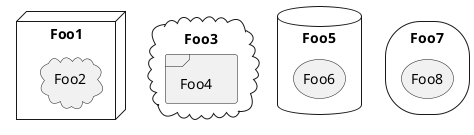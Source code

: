 @startuml
node Foo1 {
 cloud Foo2 
}

cloud Foo3 {
  frame Foo4
}

database Foo5  {
  storage Foo6
}

storage Foo7 {
  storage Foo8
}
@enduml